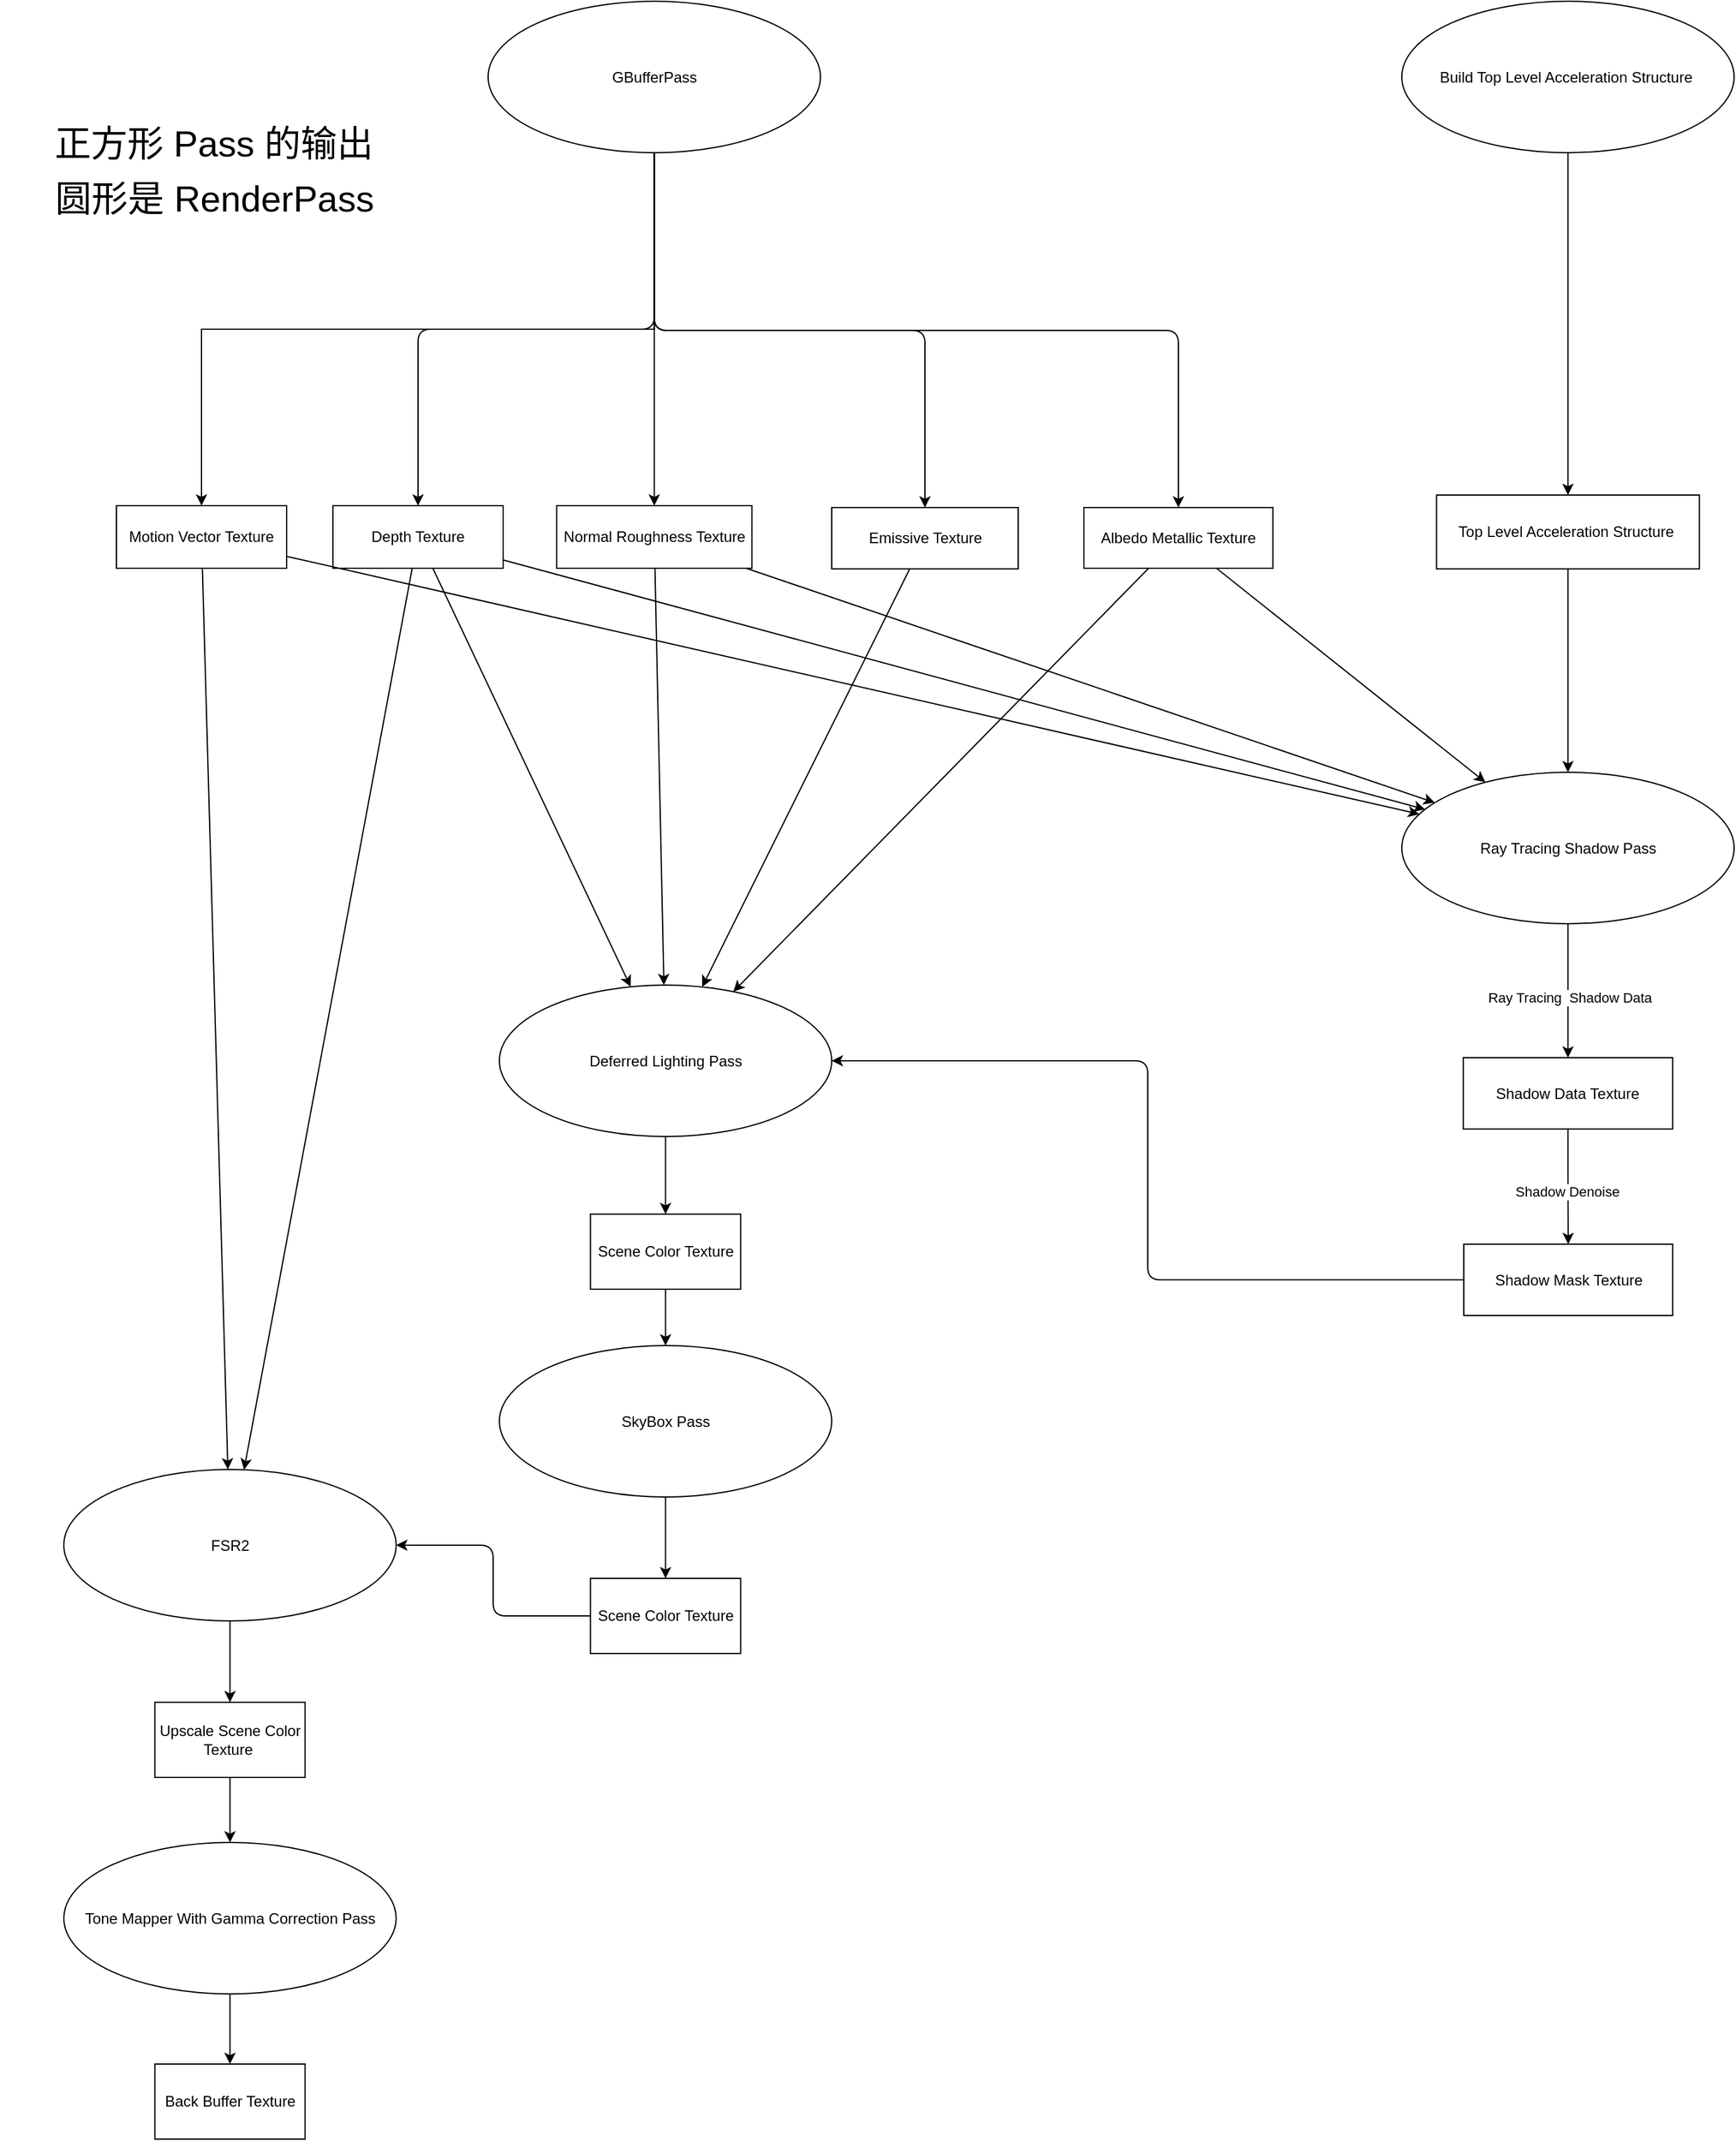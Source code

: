 <mxfile version="20.2.3" type="device"><diagram id="7lvHsmIHFnpNKVFH_o3z" name="Page-1"><mxGraphModel dx="2350" dy="960" grid="0" gridSize="10" guides="1" tooltips="1" connect="1" arrows="1" fold="1" page="0" pageScale="1" pageWidth="850" pageHeight="1100" background="none" math="0" shadow="0"><root><mxCell id="0"/><mxCell id="1" parent="0"/><mxCell id="40" style="elbow=vertical;html=1;" parent="1" source="7" target="34" edge="1"><mxGeometry relative="1" as="geometry"/></mxCell><mxCell id="n_1qjQvTHTiRuCd__gyI-84" style="rounded=0;orthogonalLoop=1;jettySize=auto;html=1;" parent="1" source="7" target="26" edge="1"><mxGeometry relative="1" as="geometry"/></mxCell><mxCell id="7" value="Albedo Metallic Texture" style="whiteSpace=wrap;html=1;" parent="1" vertex="1"><mxGeometry x="235" y="502.5" width="151" height="48.5" as="geometry"/></mxCell><mxCell id="39" style="html=1;elbow=vertical;" parent="1" source="9" target="34" edge="1"><mxGeometry relative="1" as="geometry"/></mxCell><mxCell id="9" value="Emissive Texture" style="whiteSpace=wrap;html=1;" parent="1" vertex="1"><mxGeometry x="33.5" y="502.5" width="149" height="49" as="geometry"/></mxCell><mxCell id="41" style="elbow=vertical;html=1;" parent="1" source="8" target="34" edge="1"><mxGeometry relative="1" as="geometry"/></mxCell><mxCell id="n_1qjQvTHTiRuCd__gyI-85" style="edgeStyle=none;rounded=0;orthogonalLoop=1;jettySize=auto;html=1;" parent="1" source="8" target="26" edge="1"><mxGeometry relative="1" as="geometry"/></mxCell><mxCell id="8" value="Normal Roughness Texture" style="whiteSpace=wrap;html=1;strokeColor=default;" parent="1" vertex="1"><mxGeometry x="-186.25" y="501" width="156" height="50" as="geometry"/></mxCell><mxCell id="52" style="elbow=vertical;html=1;" parent="1" source="10" target="48" edge="1"><mxGeometry relative="1" as="geometry"/></mxCell><mxCell id="n_1qjQvTHTiRuCd__gyI-78" style="edgeStyle=none;rounded=0;orthogonalLoop=1;jettySize=auto;html=1;" parent="1" source="10" target="34" edge="1"><mxGeometry relative="1" as="geometry"/></mxCell><mxCell id="n_1qjQvTHTiRuCd__gyI-86" style="edgeStyle=none;rounded=0;orthogonalLoop=1;jettySize=auto;html=1;" parent="1" source="10" target="26" edge="1"><mxGeometry relative="1" as="geometry"/></mxCell><mxCell id="10" value="Depth Texture" style="whiteSpace=wrap;html=1;" parent="1" vertex="1"><mxGeometry x="-365" y="501" width="136" height="50" as="geometry"/></mxCell><mxCell id="19" style="edgeStyle=elbowEdgeStyle;html=1;elbow=vertical;" parent="1" source="16" target="10" edge="1"><mxGeometry relative="1" as="geometry"/></mxCell><mxCell id="20" style="edgeStyle=elbowEdgeStyle;elbow=vertical;html=1;" parent="1" source="16" target="8" edge="1"><mxGeometry relative="1" as="geometry"/></mxCell><mxCell id="21" style="edgeStyle=elbowEdgeStyle;elbow=vertical;html=1;" parent="1" source="16" target="9" edge="1"><mxGeometry relative="1" as="geometry"/></mxCell><mxCell id="22" style="edgeStyle=elbowEdgeStyle;elbow=vertical;html=1;" parent="1" source="16" target="7" edge="1"><mxGeometry relative="1" as="geometry"/></mxCell><mxCell id="n_1qjQvTHTiRuCd__gyI-83" style="edgeStyle=elbowEdgeStyle;rounded=0;orthogonalLoop=1;jettySize=auto;elbow=vertical;html=1;" parent="1" source="16" target="59" edge="1"><mxGeometry relative="1" as="geometry"/></mxCell><mxCell id="16" value="GBufferPass" style="ellipse;whiteSpace=wrap;html=1;" parent="1" vertex="1"><mxGeometry x="-241" y="98" width="265.5" height="121" as="geometry"/></mxCell><mxCell id="25" style="edgeStyle=elbowEdgeStyle;elbow=vertical;html=1;" parent="1" source="18" target="24" edge="1"><mxGeometry relative="1" as="geometry"/></mxCell><mxCell id="18" value="Build Top Level Acceleration Structure&amp;nbsp;" style="ellipse;whiteSpace=wrap;html=1;" parent="1" vertex="1"><mxGeometry x="489" y="98" width="265.5" height="121" as="geometry"/></mxCell><mxCell id="27" style="edgeStyle=elbowEdgeStyle;elbow=vertical;html=1;" parent="1" source="24" target="26" edge="1"><mxGeometry relative="1" as="geometry"/></mxCell><mxCell id="24" value="Top Level Acceleration Structure&amp;nbsp;" style="rounded=0;whiteSpace=wrap;html=1;" parent="1" vertex="1"><mxGeometry x="516.75" y="492.5" width="210" height="59" as="geometry"/></mxCell><mxCell id="29" style="edgeStyle=elbowEdgeStyle;elbow=vertical;html=1;" parent="1" source="26" target="28" edge="1"><mxGeometry relative="1" as="geometry"/></mxCell><mxCell id="30" value="Ray Tracing&amp;nbsp; Shadow Data" style="edgeLabel;html=1;align=center;verticalAlign=middle;resizable=0;points=[];" parent="29" vertex="1" connectable="0"><mxGeometry x="0.093" y="1" relative="1" as="geometry"><mxPoint as="offset"/></mxGeometry></mxCell><mxCell id="26" value="Ray Tracing Shadow Pass" style="ellipse;whiteSpace=wrap;html=1;" parent="1" vertex="1"><mxGeometry x="489" y="714" width="265.5" height="121" as="geometry"/></mxCell><mxCell id="31" style="edgeStyle=elbowEdgeStyle;elbow=vertical;html=1;entryX=0.5;entryY=0;entryDx=0;entryDy=0;" parent="1" source="28" target="32" edge="1"><mxGeometry relative="1" as="geometry"><mxPoint x="766.745" y="1037.6" as="targetPoint"/></mxGeometry></mxCell><mxCell id="33" value="Shadow Denoise" style="edgeLabel;html=1;align=center;verticalAlign=middle;resizable=0;points=[];" parent="31" vertex="1" connectable="0"><mxGeometry x="0.09" y="-1" relative="1" as="geometry"><mxPoint as="offset"/></mxGeometry></mxCell><mxCell id="28" value="Shadow Data Texture" style="rounded=0;whiteSpace=wrap;html=1;" parent="1" vertex="1"><mxGeometry x="538.13" y="942" width="167.25" height="57" as="geometry"/></mxCell><mxCell id="37" style="edgeStyle=elbowEdgeStyle;html=1;" parent="1" source="32" target="34" edge="1"><mxGeometry relative="1" as="geometry"/></mxCell><mxCell id="32" value="Shadow Mask Texture" style="rounded=0;whiteSpace=wrap;html=1;" parent="1" vertex="1"><mxGeometry x="538.5" y="1091" width="166.88" height="57" as="geometry"/></mxCell><mxCell id="44" style="edgeStyle=elbowEdgeStyle;elbow=vertical;html=1;" parent="1" source="34" target="43" edge="1"><mxGeometry relative="1" as="geometry"/></mxCell><mxCell id="34" value="Deferred Lighting Pass" style="ellipse;whiteSpace=wrap;html=1;" parent="1" vertex="1"><mxGeometry x="-232" y="884" width="265.5" height="121" as="geometry"/></mxCell><mxCell id="47" style="edgeStyle=elbowEdgeStyle;elbow=vertical;html=1;" parent="1" source="42" target="72" edge="1"><mxGeometry relative="1" as="geometry"><mxPoint x="77.5" y="1311" as="targetPoint"/></mxGeometry></mxCell><mxCell id="42" value="SkyBox Pass" style="ellipse;whiteSpace=wrap;html=1;" parent="1" vertex="1"><mxGeometry x="-232" y="1172" width="265.5" height="121" as="geometry"/></mxCell><mxCell id="45" style="edgeStyle=elbowEdgeStyle;elbow=vertical;html=1;" parent="1" source="43" target="42" edge="1"><mxGeometry relative="1" as="geometry"/></mxCell><mxCell id="43" value="Scene Color Texture" style="rounded=0;whiteSpace=wrap;html=1;" parent="1" vertex="1"><mxGeometry x="-159.25" y="1067" width="120" height="60" as="geometry"/></mxCell><mxCell id="49" style="html=1;edgeStyle=elbowEdgeStyle;" parent="1" source="72" target="48" edge="1"><mxGeometry relative="1" as="geometry"><mxPoint x="15.25" y="1342" as="sourcePoint"/></mxGeometry></mxCell><mxCell id="55" style="edgeStyle=elbowEdgeStyle;elbow=vertical;html=1;" parent="1" source="48" target="70" edge="1"><mxGeometry relative="1" as="geometry"><mxPoint x="-359" y="1356" as="targetPoint"/></mxGeometry></mxCell><mxCell id="48" value="FSR2" style="ellipse;whiteSpace=wrap;html=1;" parent="1" vertex="1"><mxGeometry x="-580" y="1271" width="265.5" height="121" as="geometry"/></mxCell><mxCell id="57" style="edgeStyle=elbowEdgeStyle;elbow=vertical;html=1;" parent="1" source="70" target="56" edge="1"><mxGeometry relative="1" as="geometry"><mxPoint x="-359" y="1423" as="sourcePoint"/></mxGeometry></mxCell><mxCell id="62" style="edgeStyle=elbowEdgeStyle;elbow=vertical;html=1;" parent="1" source="56" target="61" edge="1"><mxGeometry relative="1" as="geometry"/></mxCell><mxCell id="56" value="Tone Mapper With Gamma&amp;nbsp;Correction Pass" style="ellipse;whiteSpace=wrap;html=1;" parent="1" vertex="1"><mxGeometry x="-580" y="1569" width="265.5" height="121" as="geometry"/></mxCell><mxCell id="60" style="elbow=vertical;html=1;" parent="1" source="59" target="48" edge="1"><mxGeometry relative="1" as="geometry"/></mxCell><mxCell id="n_1qjQvTHTiRuCd__gyI-87" style="edgeStyle=none;rounded=0;orthogonalLoop=1;jettySize=auto;html=1;" parent="1" source="59" target="26" edge="1"><mxGeometry relative="1" as="geometry"/></mxCell><mxCell id="59" value="Motion Vector Texture" style="whiteSpace=wrap;html=1;" parent="1" vertex="1"><mxGeometry x="-538" y="501" width="136" height="50" as="geometry"/></mxCell><mxCell id="61" value="Back Buffer Texture" style="rounded=0;whiteSpace=wrap;html=1;" parent="1" vertex="1"><mxGeometry x="-507.25" y="1746" width="120" height="60" as="geometry"/></mxCell><mxCell id="70" value="Upscale Scene Color Texture&amp;nbsp;" style="rounded=0;whiteSpace=wrap;html=1;strokeColor=default;" parent="1" vertex="1"><mxGeometry x="-507.25" y="1457" width="120" height="60" as="geometry"/></mxCell><mxCell id="71" value="" style="group" parent="1" vertex="1" connectable="0"><mxGeometry x="-631" y="167" width="323" height="124" as="geometry"/></mxCell><mxCell id="66" value="&lt;font style=&quot;font-size: 29px;&quot;&gt;正方形 Pass 的输出&lt;br&gt;&lt;br&gt;&lt;/font&gt;" style="text;html=1;strokeColor=none;fillColor=none;align=center;verticalAlign=middle;whiteSpace=wrap;rounded=0;" parent="71" vertex="1"><mxGeometry x="21" width="300" height="124" as="geometry"/></mxCell><mxCell id="68" value="圆形是 RenderPass" style="text;html=1;strokeColor=none;fillColor=none;align=center;verticalAlign=middle;whiteSpace=wrap;rounded=0;fontSize=29;" parent="71" vertex="1"><mxGeometry x="9.5" y="65" width="323" height="47" as="geometry"/></mxCell><mxCell id="72" value="Scene Color Texture" style="rounded=0;whiteSpace=wrap;html=1;strokeColor=default;" parent="1" vertex="1"><mxGeometry x="-159.25" y="1358" width="120" height="60" as="geometry"/></mxCell></root></mxGraphModel></diagram></mxfile>